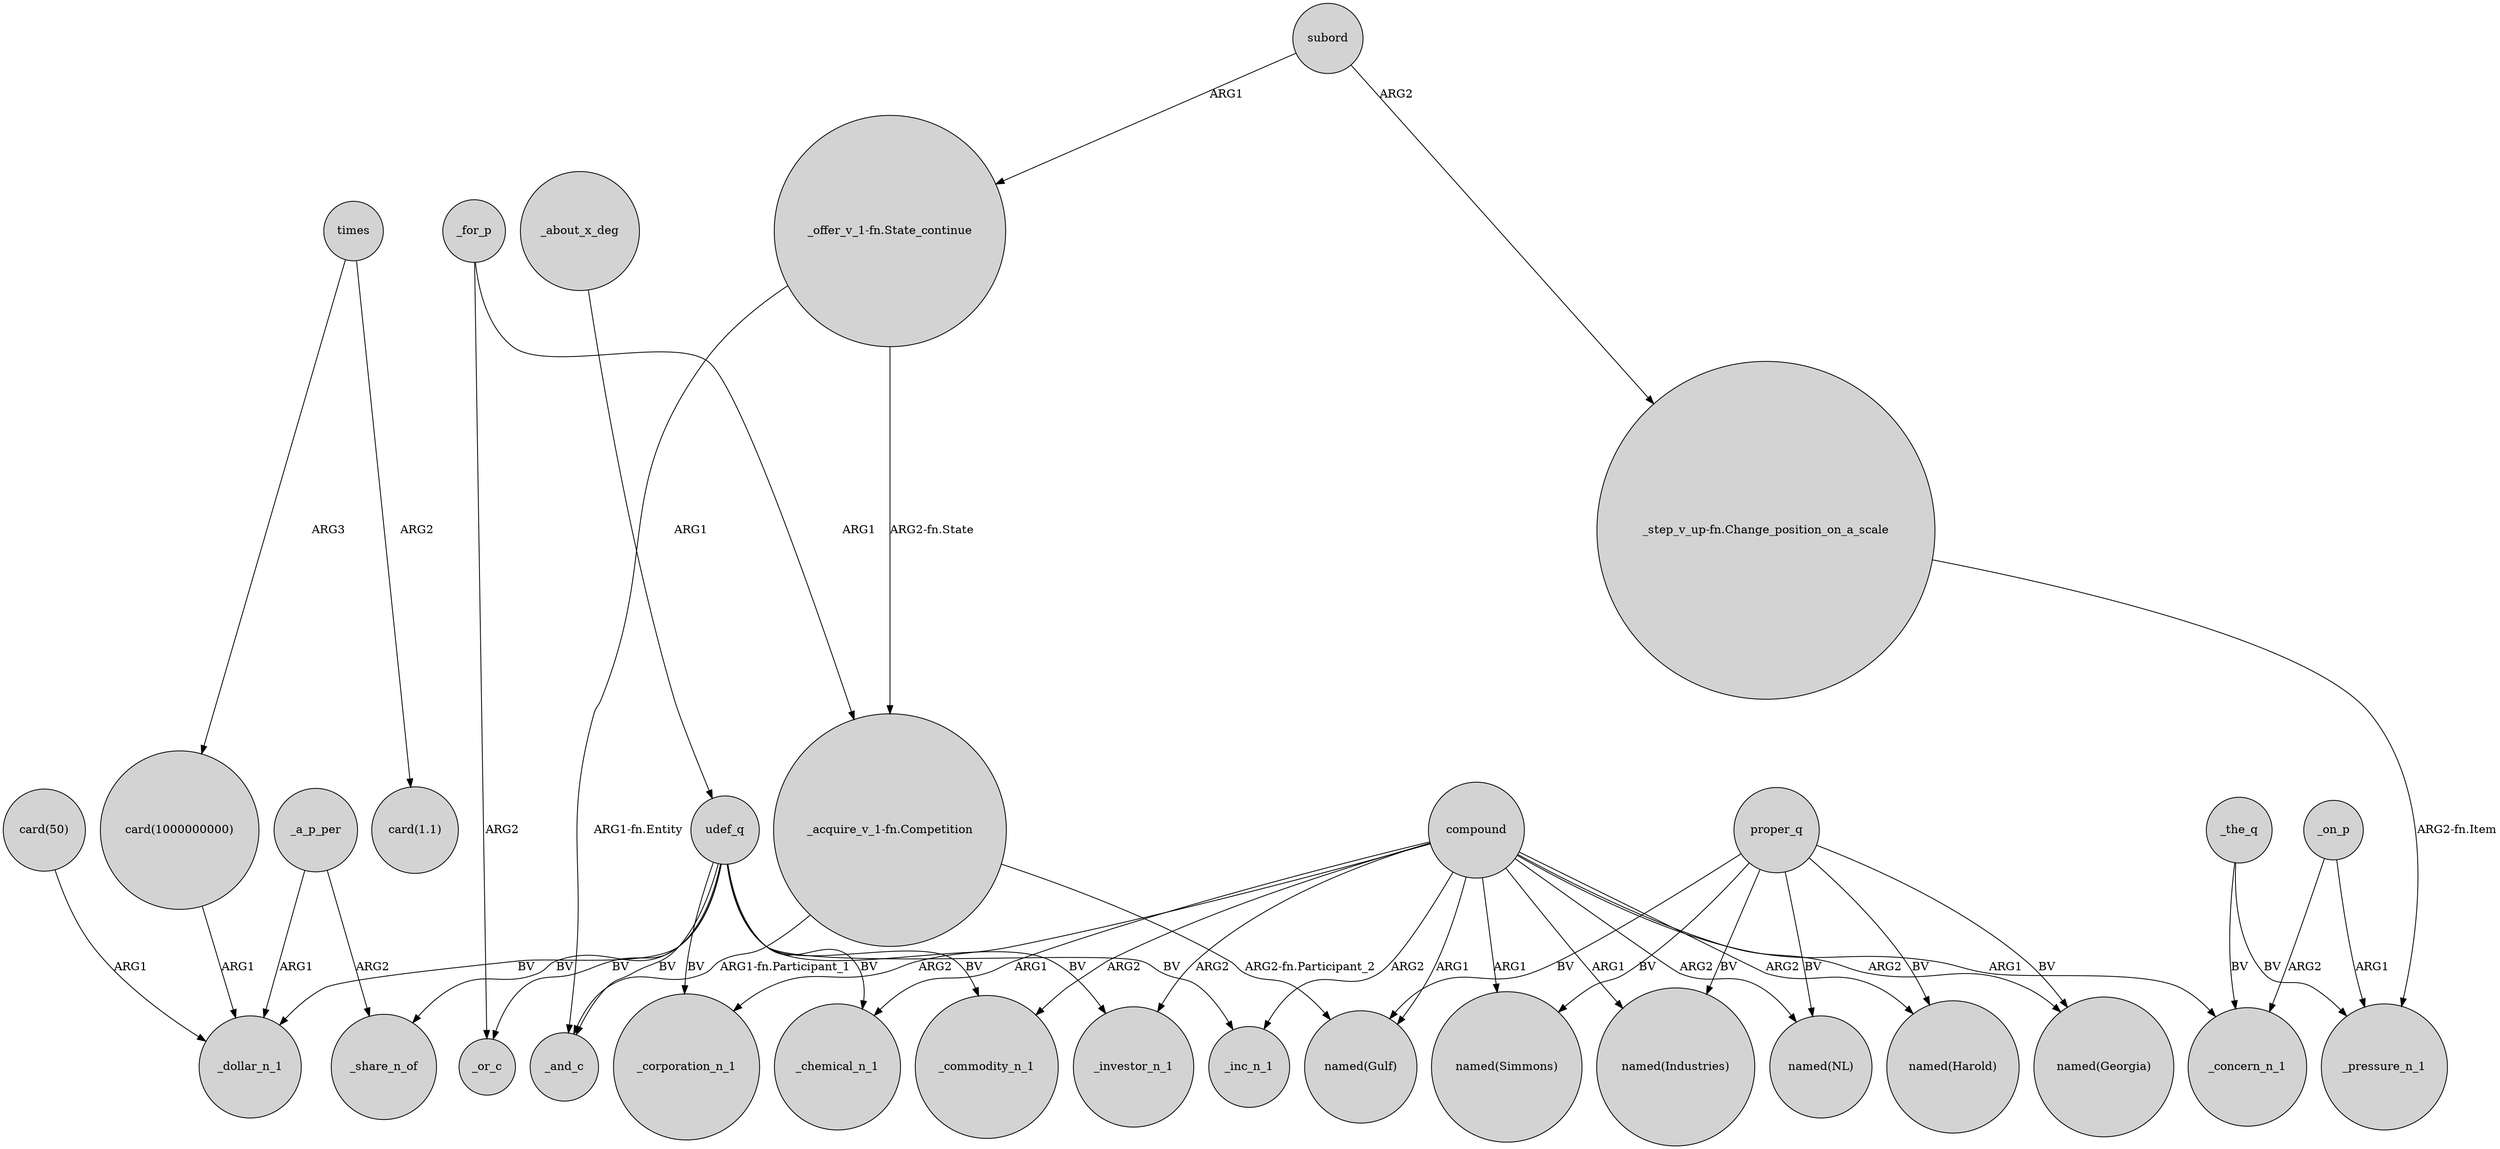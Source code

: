 digraph {
	node [shape=circle style=filled]
	compound -> _chemical_n_1 [label=ARG1]
	"card(50)" -> _dollar_n_1 [label=ARG1]
	proper_q -> "named(Industries)" [label=BV]
	_the_q -> _concern_n_1 [label=BV]
	"_offer_v_1-fn.State_continue" -> "_acquire_v_1-fn.Competition" [label="ARG2-fn.State"]
	compound -> "named(Georgia)" [label=ARG2]
	"_offer_v_1-fn.State_continue" -> _and_c [label="ARG1-fn.Entity"]
	udef_q -> _dollar_n_1 [label=BV]
	"_step_v_up-fn.Change_position_on_a_scale" -> _pressure_n_1 [label="ARG2-fn.Item"]
	proper_q -> "named(Harold)" [label=BV]
	compound -> "named(Industries)" [label=ARG1]
	udef_q -> _or_c [label=BV]
	_on_p -> _concern_n_1 [label=ARG2]
	udef_q -> _corporation_n_1 [label=BV]
	"card(1000000000)" -> _dollar_n_1 [label=ARG1]
	_about_x_deg -> udef_q [label=ARG1]
	times -> "card(1000000000)" [label=ARG3]
	compound -> _concern_n_1 [label=ARG1]
	times -> "card(1.1)" [label=ARG2]
	subord -> "_offer_v_1-fn.State_continue" [label=ARG1]
	udef_q -> _and_c [label=BV]
	_a_p_per -> _share_n_of [label=ARG2]
	compound -> "named(Simmons)" [label=ARG1]
	compound -> _inc_n_1 [label=ARG2]
	"_acquire_v_1-fn.Competition" -> "named(Gulf)" [label="ARG2-fn.Participant_2"]
	proper_q -> "named(Gulf)" [label=BV]
	_for_p -> "_acquire_v_1-fn.Competition" [label=ARG1]
	compound -> "named(NL)" [label=ARG2]
	compound -> _commodity_n_1 [label=ARG2]
	"_acquire_v_1-fn.Competition" -> _and_c [label="ARG1-fn.Participant_1"]
	udef_q -> _chemical_n_1 [label=BV]
	compound -> "named(Gulf)" [label=ARG1]
	udef_q -> _share_n_of [label=BV]
	udef_q -> _inc_n_1 [label=BV]
	_for_p -> _or_c [label=ARG2]
	_on_p -> _pressure_n_1 [label=ARG1]
	_the_q -> _pressure_n_1 [label=BV]
	proper_q -> "named(NL)" [label=BV]
	udef_q -> _commodity_n_1 [label=BV]
	subord -> "_step_v_up-fn.Change_position_on_a_scale" [label=ARG2]
	proper_q -> "named(Simmons)" [label=BV]
	_a_p_per -> _dollar_n_1 [label=ARG1]
	compound -> "named(Harold)" [label=ARG2]
	compound -> _corporation_n_1 [label=ARG2]
	proper_q -> "named(Georgia)" [label=BV]
	compound -> _investor_n_1 [label=ARG2]
	udef_q -> _investor_n_1 [label=BV]
}
